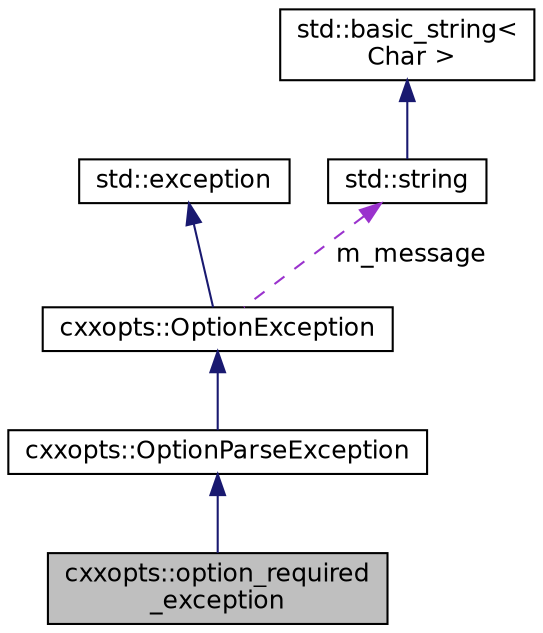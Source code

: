 digraph "cxxopts::option_required_exception"
{
 // INTERACTIVE_SVG=YES
 // LATEX_PDF_SIZE
  edge [fontname="Helvetica",fontsize="12",labelfontname="Helvetica",labelfontsize="12"];
  node [fontname="Helvetica",fontsize="12",shape=record];
  Node1 [label="cxxopts::option_required\l_exception",height=0.2,width=0.4,color="black", fillcolor="grey75", style="filled", fontcolor="black",tooltip=" "];
  Node2 -> Node1 [dir="back",color="midnightblue",fontsize="12",style="solid"];
  Node2 [label="cxxopts::OptionParseException",height=0.2,width=0.4,color="black", fillcolor="white", style="filled",URL="$a00926.html",tooltip=" "];
  Node3 -> Node2 [dir="back",color="midnightblue",fontsize="12",style="solid"];
  Node3 [label="cxxopts::OptionException",height=0.2,width=0.4,color="black", fillcolor="white", style="filled",URL="$a00918.html",tooltip=" "];
  Node4 -> Node3 [dir="back",color="midnightblue",fontsize="12",style="solid"];
  Node4 [label="std::exception",height=0.2,width=0.4,color="black", fillcolor="white", style="filled",tooltip=" "];
  Node5 -> Node3 [dir="back",color="darkorchid3",fontsize="12",style="dashed",label=" m_message" ];
  Node5 [label="std::string",height=0.2,width=0.4,color="black", fillcolor="white", style="filled",tooltip=" "];
  Node6 -> Node5 [dir="back",color="midnightblue",fontsize="12",style="solid"];
  Node6 [label="std::basic_string\<\l Char \>",height=0.2,width=0.4,color="black", fillcolor="white", style="filled",tooltip=" "];
}
